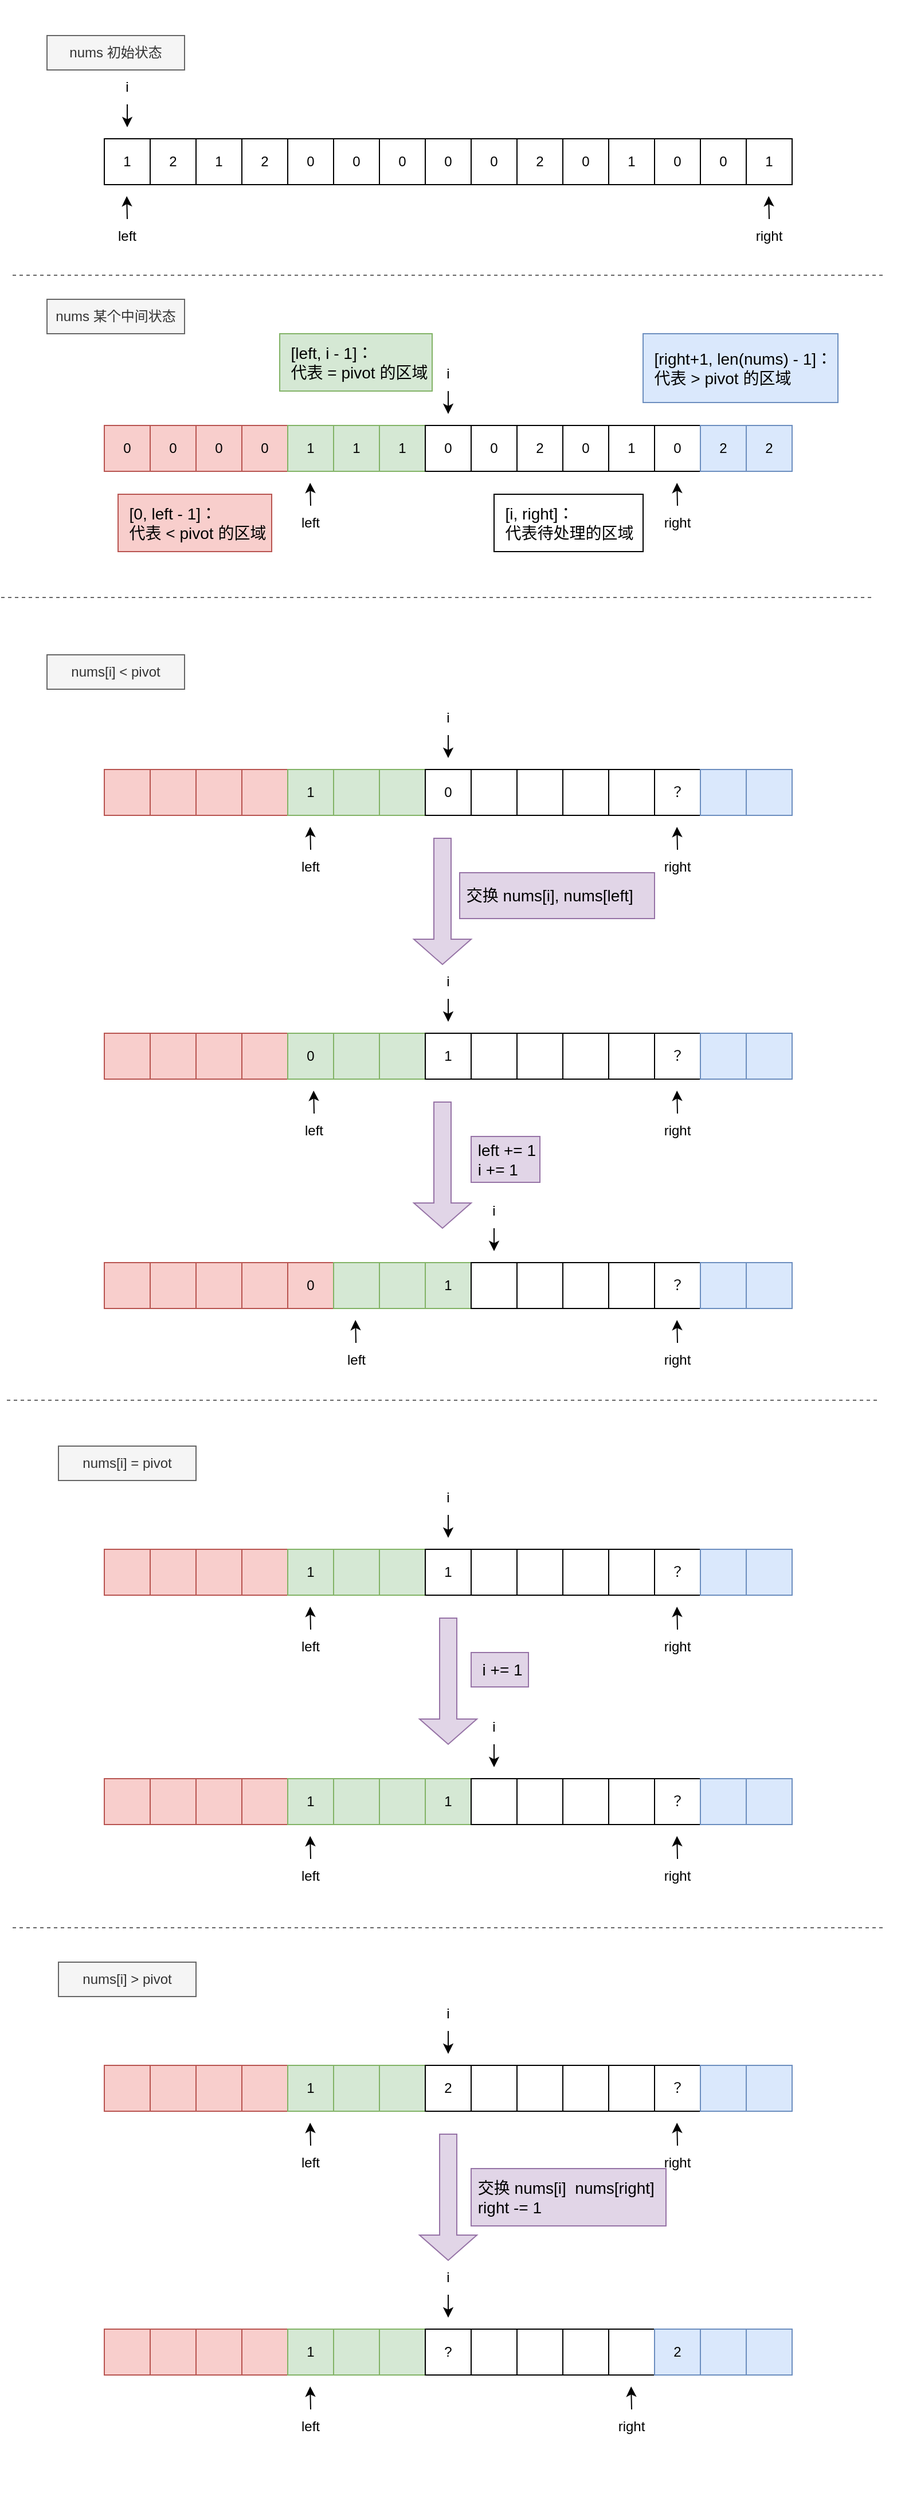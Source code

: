 <mxfile>
    <diagram name="Page-1" id="a2JitWmzYImza2I-EWLr">
        <mxGraphModel dx="598" dy="798" grid="0" gridSize="10" guides="1" tooltips="1" connect="1" arrows="1" fold="1" page="0" pageScale="1" pageWidth="850" pageHeight="1100" background="#ffffff" math="0" shadow="0">
            <root>
                <mxCell id="0"/>
                <mxCell id="1" parent="0"/>
                <mxCell id="CILOEshbaZjlzgpwzWyq-2" value="1" style="whiteSpace=wrap;html=1;aspect=fixed;" parent="1" vertex="1">
                    <mxGeometry x="120" y="120" width="40" height="40" as="geometry"/>
                </mxCell>
                <mxCell id="CILOEshbaZjlzgpwzWyq-3" value="2" style="whiteSpace=wrap;html=1;aspect=fixed;" parent="1" vertex="1">
                    <mxGeometry x="160" y="120" width="40" height="40" as="geometry"/>
                </mxCell>
                <mxCell id="CILOEshbaZjlzgpwzWyq-4" value="1" style="whiteSpace=wrap;html=1;aspect=fixed;" parent="1" vertex="1">
                    <mxGeometry x="200" y="120" width="40" height="40" as="geometry"/>
                </mxCell>
                <mxCell id="CILOEshbaZjlzgpwzWyq-5" value="2" style="whiteSpace=wrap;html=1;aspect=fixed;" parent="1" vertex="1">
                    <mxGeometry x="240" y="120" width="40" height="40" as="geometry"/>
                </mxCell>
                <mxCell id="CILOEshbaZjlzgpwzWyq-6" value="0" style="whiteSpace=wrap;html=1;aspect=fixed;" parent="1" vertex="1">
                    <mxGeometry x="280" y="120" width="40" height="40" as="geometry"/>
                </mxCell>
                <mxCell id="CILOEshbaZjlzgpwzWyq-7" value="0" style="whiteSpace=wrap;html=1;aspect=fixed;" parent="1" vertex="1">
                    <mxGeometry x="320" y="120" width="40" height="40" as="geometry"/>
                </mxCell>
                <mxCell id="CILOEshbaZjlzgpwzWyq-8" value="0" style="whiteSpace=wrap;html=1;aspect=fixed;" parent="1" vertex="1">
                    <mxGeometry x="360" y="120" width="40" height="40" as="geometry"/>
                </mxCell>
                <mxCell id="CILOEshbaZjlzgpwzWyq-9" value="0" style="whiteSpace=wrap;html=1;aspect=fixed;" parent="1" vertex="1">
                    <mxGeometry x="400" y="120" width="40" height="40" as="geometry"/>
                </mxCell>
                <mxCell id="CILOEshbaZjlzgpwzWyq-10" value="0" style="whiteSpace=wrap;html=1;aspect=fixed;" parent="1" vertex="1">
                    <mxGeometry x="440" y="120" width="40" height="40" as="geometry"/>
                </mxCell>
                <mxCell id="CILOEshbaZjlzgpwzWyq-11" value="2" style="whiteSpace=wrap;html=1;aspect=fixed;" parent="1" vertex="1">
                    <mxGeometry x="480" y="120" width="40" height="40" as="geometry"/>
                </mxCell>
                <mxCell id="CILOEshbaZjlzgpwzWyq-12" value="0" style="whiteSpace=wrap;html=1;aspect=fixed;" parent="1" vertex="1">
                    <mxGeometry x="520" y="120" width="40" height="40" as="geometry"/>
                </mxCell>
                <mxCell id="CILOEshbaZjlzgpwzWyq-13" value="1" style="whiteSpace=wrap;html=1;aspect=fixed;" parent="1" vertex="1">
                    <mxGeometry x="560" y="120" width="40" height="40" as="geometry"/>
                </mxCell>
                <mxCell id="CILOEshbaZjlzgpwzWyq-14" value="0" style="whiteSpace=wrap;html=1;aspect=fixed;" parent="1" vertex="1">
                    <mxGeometry x="600" y="120" width="40" height="40" as="geometry"/>
                </mxCell>
                <mxCell id="CILOEshbaZjlzgpwzWyq-15" value="0" style="whiteSpace=wrap;html=1;aspect=fixed;" parent="1" vertex="1">
                    <mxGeometry x="640" y="120" width="40" height="40" as="geometry"/>
                </mxCell>
                <mxCell id="CILOEshbaZjlzgpwzWyq-16" value="1" style="whiteSpace=wrap;html=1;aspect=fixed;" parent="1" vertex="1">
                    <mxGeometry x="680" y="120" width="40" height="40" as="geometry"/>
                </mxCell>
                <mxCell id="CILOEshbaZjlzgpwzWyq-18" value="nums 初始状态" style="text;html=1;align=center;verticalAlign=middle;whiteSpace=wrap;rounded=0;fillColor=#f5f5f5;fontColor=#333333;strokeColor=#666666;" parent="1" vertex="1">
                    <mxGeometry x="70" y="30" width="120" height="30" as="geometry"/>
                </mxCell>
                <mxCell id="CILOEshbaZjlzgpwzWyq-20" style="edgeStyle=orthogonalEdgeStyle;rounded=0;orthogonalLoop=1;jettySize=auto;html=1;exitX=0.5;exitY=1;exitDx=0;exitDy=0;entryX=0.5;entryY=0;entryDx=0;entryDy=0;" parent="1" source="CILOEshbaZjlzgpwzWyq-19" edge="1">
                    <mxGeometry relative="1" as="geometry">
                        <mxPoint x="140" y="110" as="targetPoint"/>
                    </mxGeometry>
                </mxCell>
                <mxCell id="CILOEshbaZjlzgpwzWyq-19" value="i" style="text;html=1;align=center;verticalAlign=middle;whiteSpace=wrap;rounded=0;" parent="1" vertex="1">
                    <mxGeometry x="110" y="60" width="60" height="30" as="geometry"/>
                </mxCell>
                <mxCell id="CILOEshbaZjlzgpwzWyq-22" style="edgeStyle=orthogonalEdgeStyle;rounded=0;orthogonalLoop=1;jettySize=auto;html=1;exitX=0.5;exitY=0;exitDx=0;exitDy=0;" parent="1" source="CILOEshbaZjlzgpwzWyq-21" edge="1">
                    <mxGeometry relative="1" as="geometry">
                        <mxPoint x="139.571" y="170" as="targetPoint"/>
                    </mxGeometry>
                </mxCell>
                <mxCell id="CILOEshbaZjlzgpwzWyq-21" value="left" style="text;html=1;align=center;verticalAlign=middle;whiteSpace=wrap;rounded=0;" parent="1" vertex="1">
                    <mxGeometry x="110" y="190" width="60" height="30" as="geometry"/>
                </mxCell>
                <mxCell id="CILOEshbaZjlzgpwzWyq-24" style="edgeStyle=orthogonalEdgeStyle;rounded=0;orthogonalLoop=1;jettySize=auto;html=1;exitX=0.5;exitY=0;exitDx=0;exitDy=0;" parent="1" source="CILOEshbaZjlzgpwzWyq-25" edge="1">
                    <mxGeometry relative="1" as="geometry">
                        <mxPoint x="699.571" y="170" as="targetPoint"/>
                    </mxGeometry>
                </mxCell>
                <mxCell id="CILOEshbaZjlzgpwzWyq-25" value="right" style="text;html=1;align=center;verticalAlign=middle;whiteSpace=wrap;rounded=0;" parent="1" vertex="1">
                    <mxGeometry x="670" y="190" width="60" height="30" as="geometry"/>
                </mxCell>
                <mxCell id="CILOEshbaZjlzgpwzWyq-26" value="nums 某个中间状态" style="text;html=1;align=center;verticalAlign=middle;whiteSpace=wrap;rounded=0;fillColor=#f5f5f5;fontColor=#333333;strokeColor=#666666;" parent="1" vertex="1">
                    <mxGeometry x="70" y="260" width="120" height="30" as="geometry"/>
                </mxCell>
                <mxCell id="CILOEshbaZjlzgpwzWyq-27" value="0" style="whiteSpace=wrap;html=1;aspect=fixed;fillColor=#f8cecc;strokeColor=#b85450;" parent="1" vertex="1">
                    <mxGeometry x="120" y="370" width="40" height="40" as="geometry"/>
                </mxCell>
                <mxCell id="CILOEshbaZjlzgpwzWyq-28" value="0" style="whiteSpace=wrap;html=1;aspect=fixed;fillColor=#f8cecc;strokeColor=#b85450;" parent="1" vertex="1">
                    <mxGeometry x="160" y="370" width="40" height="40" as="geometry"/>
                </mxCell>
                <mxCell id="CILOEshbaZjlzgpwzWyq-29" value="0" style="whiteSpace=wrap;html=1;aspect=fixed;fillColor=#f8cecc;strokeColor=#b85450;" parent="1" vertex="1">
                    <mxGeometry x="200" y="370" width="40" height="40" as="geometry"/>
                </mxCell>
                <mxCell id="CILOEshbaZjlzgpwzWyq-30" value="0" style="whiteSpace=wrap;html=1;aspect=fixed;fillColor=#f8cecc;strokeColor=#b85450;" parent="1" vertex="1">
                    <mxGeometry x="240" y="370" width="40" height="40" as="geometry"/>
                </mxCell>
                <mxCell id="CILOEshbaZjlzgpwzWyq-31" value="1" style="whiteSpace=wrap;html=1;aspect=fixed;fillColor=#d5e8d4;strokeColor=#82b366;" parent="1" vertex="1">
                    <mxGeometry x="280" y="370" width="40" height="40" as="geometry"/>
                </mxCell>
                <mxCell id="CILOEshbaZjlzgpwzWyq-32" value="1" style="whiteSpace=wrap;html=1;aspect=fixed;fillColor=#d5e8d4;strokeColor=#82b366;" parent="1" vertex="1">
                    <mxGeometry x="320" y="370" width="40" height="40" as="geometry"/>
                </mxCell>
                <mxCell id="CILOEshbaZjlzgpwzWyq-33" value="1" style="whiteSpace=wrap;html=1;aspect=fixed;fillColor=#d5e8d4;strokeColor=#82b366;" parent="1" vertex="1">
                    <mxGeometry x="360" y="370" width="40" height="40" as="geometry"/>
                </mxCell>
                <mxCell id="CILOEshbaZjlzgpwzWyq-34" value="0" style="whiteSpace=wrap;html=1;aspect=fixed;" parent="1" vertex="1">
                    <mxGeometry x="400" y="370" width="40" height="40" as="geometry"/>
                </mxCell>
                <mxCell id="CILOEshbaZjlzgpwzWyq-35" value="0" style="whiteSpace=wrap;html=1;aspect=fixed;" parent="1" vertex="1">
                    <mxGeometry x="440" y="370" width="40" height="40" as="geometry"/>
                </mxCell>
                <mxCell id="CILOEshbaZjlzgpwzWyq-36" value="2" style="whiteSpace=wrap;html=1;aspect=fixed;" parent="1" vertex="1">
                    <mxGeometry x="480" y="370" width="40" height="40" as="geometry"/>
                </mxCell>
                <mxCell id="CILOEshbaZjlzgpwzWyq-37" value="0" style="whiteSpace=wrap;html=1;aspect=fixed;" parent="1" vertex="1">
                    <mxGeometry x="520" y="370" width="40" height="40" as="geometry"/>
                </mxCell>
                <mxCell id="CILOEshbaZjlzgpwzWyq-38" value="1" style="whiteSpace=wrap;html=1;aspect=fixed;" parent="1" vertex="1">
                    <mxGeometry x="560" y="370" width="40" height="40" as="geometry"/>
                </mxCell>
                <mxCell id="CILOEshbaZjlzgpwzWyq-39" value="0" style="whiteSpace=wrap;html=1;aspect=fixed;" parent="1" vertex="1">
                    <mxGeometry x="600" y="370" width="40" height="40" as="geometry"/>
                </mxCell>
                <mxCell id="CILOEshbaZjlzgpwzWyq-40" value="2" style="whiteSpace=wrap;html=1;aspect=fixed;fillColor=#dae8fc;strokeColor=#6c8ebf;" parent="1" vertex="1">
                    <mxGeometry x="640" y="370" width="40" height="40" as="geometry"/>
                </mxCell>
                <mxCell id="CILOEshbaZjlzgpwzWyq-41" value="2" style="whiteSpace=wrap;html=1;aspect=fixed;fillColor=#dae8fc;strokeColor=#6c8ebf;" parent="1" vertex="1">
                    <mxGeometry x="680" y="370" width="40" height="40" as="geometry"/>
                </mxCell>
                <mxCell id="CILOEshbaZjlzgpwzWyq-48" style="edgeStyle=orthogonalEdgeStyle;rounded=0;orthogonalLoop=1;jettySize=auto;html=1;exitX=0.5;exitY=1;exitDx=0;exitDy=0;entryX=0.5;entryY=0;entryDx=0;entryDy=0;" parent="1" source="CILOEshbaZjlzgpwzWyq-49" edge="1">
                    <mxGeometry relative="1" as="geometry">
                        <mxPoint x="420" y="360" as="targetPoint"/>
                    </mxGeometry>
                </mxCell>
                <mxCell id="CILOEshbaZjlzgpwzWyq-49" value="i" style="text;html=1;align=center;verticalAlign=middle;whiteSpace=wrap;rounded=0;" parent="1" vertex="1">
                    <mxGeometry x="390" y="310" width="60" height="30" as="geometry"/>
                </mxCell>
                <mxCell id="CILOEshbaZjlzgpwzWyq-50" style="edgeStyle=orthogonalEdgeStyle;rounded=0;orthogonalLoop=1;jettySize=auto;html=1;exitX=0.5;exitY=0;exitDx=0;exitDy=0;" parent="1" source="CILOEshbaZjlzgpwzWyq-51" edge="1">
                    <mxGeometry relative="1" as="geometry">
                        <mxPoint x="299.571" y="420" as="targetPoint"/>
                    </mxGeometry>
                </mxCell>
                <mxCell id="CILOEshbaZjlzgpwzWyq-51" value="left" style="text;html=1;align=center;verticalAlign=middle;whiteSpace=wrap;rounded=0;" parent="1" vertex="1">
                    <mxGeometry x="270" y="440" width="60" height="30" as="geometry"/>
                </mxCell>
                <mxCell id="CILOEshbaZjlzgpwzWyq-52" style="edgeStyle=orthogonalEdgeStyle;rounded=0;orthogonalLoop=1;jettySize=auto;html=1;exitX=0.5;exitY=0;exitDx=0;exitDy=0;" parent="1" source="CILOEshbaZjlzgpwzWyq-53" edge="1">
                    <mxGeometry relative="1" as="geometry">
                        <mxPoint x="619.571" y="420" as="targetPoint"/>
                    </mxGeometry>
                </mxCell>
                <mxCell id="CILOEshbaZjlzgpwzWyq-53" value="right" style="text;html=1;align=center;verticalAlign=middle;whiteSpace=wrap;rounded=0;" parent="1" vertex="1">
                    <mxGeometry x="590" y="440" width="60" height="30" as="geometry"/>
                </mxCell>
                <mxCell id="5" value="&amp;nbsp; [0, left - 1]：&lt;br&gt;&amp;nbsp; 代表 &amp;lt; pivot 的区域" style="rounded=0;whiteSpace=wrap;html=1;fillColor=#f8cecc;strokeColor=#b85450;fontSize=14;align=left;" parent="1" vertex="1">
                    <mxGeometry x="132" y="430" width="134" height="50" as="geometry"/>
                </mxCell>
                <mxCell id="6" value="&amp;nbsp; [right+1, len(nums) - 1]：&lt;br style=&quot;font-size: 14px;&quot;&gt;&amp;nbsp; 代表 &amp;gt; pivot 的区域" style="rounded=0;whiteSpace=wrap;html=1;fillColor=#dae8fc;strokeColor=#6c8ebf;align=left;fontSize=14;verticalAlign=middle;spacing=2;spacingBottom=0;spacingTop=0;" parent="1" vertex="1">
                    <mxGeometry x="590" y="290" width="170" height="60" as="geometry"/>
                </mxCell>
                <mxCell id="10" value="&amp;nbsp; [left, i - 1]：&lt;br&gt;&amp;nbsp; 代表 = pivot 的区域" style="rounded=0;whiteSpace=wrap;html=1;fillColor=#d5e8d4;strokeColor=#82b366;fontSize=14;align=left;" parent="1" vertex="1">
                    <mxGeometry x="273" y="290" width="133" height="50" as="geometry"/>
                </mxCell>
                <mxCell id="11" value="&amp;nbsp; [i, right]：&lt;br&gt;&amp;nbsp; 代表待处理的区域" style="rounded=0;whiteSpace=wrap;html=1;fontSize=14;align=left;" parent="1" vertex="1">
                    <mxGeometry x="460" y="430" width="130" height="50" as="geometry"/>
                </mxCell>
                <mxCell id="12" value="" style="endArrow=none;dashed=1;html=1;fontSize=14;fillColor=#f5f5f5;strokeColor=#666666;" parent="1" edge="1">
                    <mxGeometry width="50" height="50" relative="1" as="geometry">
                        <mxPoint x="40" y="239" as="sourcePoint"/>
                        <mxPoint x="800" y="239" as="targetPoint"/>
                    </mxGeometry>
                </mxCell>
                <mxCell id="32" value="" style="endArrow=none;dashed=1;html=1;fontSize=14;fillColor=#f5f5f5;strokeColor=#666666;" parent="1" edge="1">
                    <mxGeometry width="50" height="50" relative="1" as="geometry">
                        <mxPoint x="30" y="520" as="sourcePoint"/>
                        <mxPoint x="790" y="520" as="targetPoint"/>
                    </mxGeometry>
                </mxCell>
                <mxCell id="33" value="nums[i] &amp;lt; pivot" style="text;html=1;align=center;verticalAlign=middle;whiteSpace=wrap;rounded=0;fillColor=#f5f5f5;fontColor=#333333;strokeColor=#666666;" parent="1" vertex="1">
                    <mxGeometry x="70" y="570" width="120" height="30" as="geometry"/>
                </mxCell>
                <mxCell id="35" value="" style="whiteSpace=wrap;html=1;aspect=fixed;fillColor=#f8cecc;strokeColor=#b85450;" parent="1" vertex="1">
                    <mxGeometry x="120" y="670" width="40" height="40" as="geometry"/>
                </mxCell>
                <mxCell id="36" value="" style="whiteSpace=wrap;html=1;aspect=fixed;fillColor=#f8cecc;strokeColor=#b85450;" parent="1" vertex="1">
                    <mxGeometry x="160" y="670" width="40" height="40" as="geometry"/>
                </mxCell>
                <mxCell id="37" value="" style="whiteSpace=wrap;html=1;aspect=fixed;fillColor=#f8cecc;strokeColor=#b85450;" parent="1" vertex="1">
                    <mxGeometry x="200" y="670" width="40" height="40" as="geometry"/>
                </mxCell>
                <mxCell id="38" value="" style="whiteSpace=wrap;html=1;aspect=fixed;fillColor=#f8cecc;strokeColor=#b85450;" parent="1" vertex="1">
                    <mxGeometry x="240" y="670" width="40" height="40" as="geometry"/>
                </mxCell>
                <mxCell id="39" value="1" style="whiteSpace=wrap;html=1;aspect=fixed;fillColor=#d5e8d4;strokeColor=#82b366;" parent="1" vertex="1">
                    <mxGeometry x="280" y="670" width="40" height="40" as="geometry"/>
                </mxCell>
                <mxCell id="40" value="" style="whiteSpace=wrap;html=1;aspect=fixed;fillColor=#d5e8d4;strokeColor=#82b366;" parent="1" vertex="1">
                    <mxGeometry x="320" y="670" width="40" height="40" as="geometry"/>
                </mxCell>
                <mxCell id="41" value="" style="whiteSpace=wrap;html=1;aspect=fixed;fillColor=#d5e8d4;strokeColor=#82b366;" parent="1" vertex="1">
                    <mxGeometry x="360" y="670" width="40" height="40" as="geometry"/>
                </mxCell>
                <mxCell id="42" value="0" style="whiteSpace=wrap;html=1;aspect=fixed;" parent="1" vertex="1">
                    <mxGeometry x="400" y="670" width="40" height="40" as="geometry"/>
                </mxCell>
                <mxCell id="43" value="" style="whiteSpace=wrap;html=1;aspect=fixed;" parent="1" vertex="1">
                    <mxGeometry x="440" y="670" width="40" height="40" as="geometry"/>
                </mxCell>
                <mxCell id="44" value="" style="whiteSpace=wrap;html=1;aspect=fixed;" parent="1" vertex="1">
                    <mxGeometry x="480" y="670" width="40" height="40" as="geometry"/>
                </mxCell>
                <mxCell id="45" value="" style="whiteSpace=wrap;html=1;aspect=fixed;" parent="1" vertex="1">
                    <mxGeometry x="520" y="670" width="40" height="40" as="geometry"/>
                </mxCell>
                <mxCell id="46" value="" style="whiteSpace=wrap;html=1;aspect=fixed;" parent="1" vertex="1">
                    <mxGeometry x="560" y="670" width="40" height="40" as="geometry"/>
                </mxCell>
                <mxCell id="47" value="？" style="whiteSpace=wrap;html=1;aspect=fixed;" parent="1" vertex="1">
                    <mxGeometry x="600" y="670" width="40" height="40" as="geometry"/>
                </mxCell>
                <mxCell id="48" value="" style="whiteSpace=wrap;html=1;aspect=fixed;fillColor=#dae8fc;strokeColor=#6c8ebf;" parent="1" vertex="1">
                    <mxGeometry x="640" y="670" width="40" height="40" as="geometry"/>
                </mxCell>
                <mxCell id="49" value="" style="whiteSpace=wrap;html=1;aspect=fixed;fillColor=#dae8fc;strokeColor=#6c8ebf;" parent="1" vertex="1">
                    <mxGeometry x="680" y="670" width="40" height="40" as="geometry"/>
                </mxCell>
                <mxCell id="50" style="edgeStyle=orthogonalEdgeStyle;rounded=0;orthogonalLoop=1;jettySize=auto;html=1;exitX=0.5;exitY=1;exitDx=0;exitDy=0;entryX=0.5;entryY=0;entryDx=0;entryDy=0;" parent="1" source="51" edge="1">
                    <mxGeometry relative="1" as="geometry">
                        <mxPoint x="420" y="660" as="targetPoint"/>
                    </mxGeometry>
                </mxCell>
                <mxCell id="51" value="i" style="text;html=1;align=center;verticalAlign=middle;whiteSpace=wrap;rounded=0;" parent="1" vertex="1">
                    <mxGeometry x="390" y="610" width="60" height="30" as="geometry"/>
                </mxCell>
                <mxCell id="52" style="edgeStyle=orthogonalEdgeStyle;rounded=0;orthogonalLoop=1;jettySize=auto;html=1;exitX=0.5;exitY=0;exitDx=0;exitDy=0;" parent="1" source="53" edge="1">
                    <mxGeometry relative="1" as="geometry">
                        <mxPoint x="299.571" y="720" as="targetPoint"/>
                    </mxGeometry>
                </mxCell>
                <mxCell id="53" value="left" style="text;html=1;align=center;verticalAlign=middle;whiteSpace=wrap;rounded=0;" parent="1" vertex="1">
                    <mxGeometry x="270" y="740" width="60" height="30" as="geometry"/>
                </mxCell>
                <mxCell id="54" style="edgeStyle=orthogonalEdgeStyle;rounded=0;orthogonalLoop=1;jettySize=auto;html=1;exitX=0.5;exitY=0;exitDx=0;exitDy=0;" parent="1" source="55" edge="1">
                    <mxGeometry relative="1" as="geometry">
                        <mxPoint x="619.571" y="720" as="targetPoint"/>
                    </mxGeometry>
                </mxCell>
                <mxCell id="55" value="right" style="text;html=1;align=center;verticalAlign=middle;whiteSpace=wrap;rounded=0;" parent="1" vertex="1">
                    <mxGeometry x="590" y="740" width="60" height="30" as="geometry"/>
                </mxCell>
                <mxCell id="76" value="" style="whiteSpace=wrap;html=1;aspect=fixed;fillColor=#f8cecc;strokeColor=#b85450;" parent="1" vertex="1">
                    <mxGeometry x="120" y="900" width="40" height="40" as="geometry"/>
                </mxCell>
                <mxCell id="77" value="" style="whiteSpace=wrap;html=1;aspect=fixed;fillColor=#f8cecc;strokeColor=#b85450;" parent="1" vertex="1">
                    <mxGeometry x="160" y="900" width="40" height="40" as="geometry"/>
                </mxCell>
                <mxCell id="78" value="" style="whiteSpace=wrap;html=1;aspect=fixed;fillColor=#f8cecc;strokeColor=#b85450;" parent="1" vertex="1">
                    <mxGeometry x="200" y="900" width="40" height="40" as="geometry"/>
                </mxCell>
                <mxCell id="79" value="" style="whiteSpace=wrap;html=1;aspect=fixed;fillColor=#f8cecc;strokeColor=#b85450;" parent="1" vertex="1">
                    <mxGeometry x="240" y="900" width="40" height="40" as="geometry"/>
                </mxCell>
                <mxCell id="80" value="0" style="whiteSpace=wrap;html=1;aspect=fixed;fillColor=#d5e8d4;strokeColor=#82b366;" parent="1" vertex="1">
                    <mxGeometry x="280" y="900" width="40" height="40" as="geometry"/>
                </mxCell>
                <mxCell id="81" value="" style="whiteSpace=wrap;html=1;aspect=fixed;fillColor=#d5e8d4;strokeColor=#82b366;" parent="1" vertex="1">
                    <mxGeometry x="320" y="900" width="40" height="40" as="geometry"/>
                </mxCell>
                <mxCell id="82" value="" style="whiteSpace=wrap;html=1;aspect=fixed;fillColor=#d5e8d4;strokeColor=#82b366;" parent="1" vertex="1">
                    <mxGeometry x="360" y="900" width="40" height="40" as="geometry"/>
                </mxCell>
                <mxCell id="83" value="1" style="whiteSpace=wrap;html=1;aspect=fixed;" parent="1" vertex="1">
                    <mxGeometry x="400" y="900" width="40" height="40" as="geometry"/>
                </mxCell>
                <mxCell id="84" value="" style="whiteSpace=wrap;html=1;aspect=fixed;" parent="1" vertex="1">
                    <mxGeometry x="440" y="900" width="40" height="40" as="geometry"/>
                </mxCell>
                <mxCell id="85" value="" style="whiteSpace=wrap;html=1;aspect=fixed;" parent="1" vertex="1">
                    <mxGeometry x="480" y="900" width="40" height="40" as="geometry"/>
                </mxCell>
                <mxCell id="86" value="" style="whiteSpace=wrap;html=1;aspect=fixed;" parent="1" vertex="1">
                    <mxGeometry x="520" y="900" width="40" height="40" as="geometry"/>
                </mxCell>
                <mxCell id="87" value="" style="whiteSpace=wrap;html=1;aspect=fixed;" parent="1" vertex="1">
                    <mxGeometry x="560" y="900" width="40" height="40" as="geometry"/>
                </mxCell>
                <mxCell id="88" value="？" style="whiteSpace=wrap;html=1;aspect=fixed;" parent="1" vertex="1">
                    <mxGeometry x="600" y="900" width="40" height="40" as="geometry"/>
                </mxCell>
                <mxCell id="89" value="" style="whiteSpace=wrap;html=1;aspect=fixed;fillColor=#dae8fc;strokeColor=#6c8ebf;" parent="1" vertex="1">
                    <mxGeometry x="640" y="900" width="40" height="40" as="geometry"/>
                </mxCell>
                <mxCell id="90" value="" style="whiteSpace=wrap;html=1;aspect=fixed;fillColor=#dae8fc;strokeColor=#6c8ebf;" parent="1" vertex="1">
                    <mxGeometry x="680" y="900" width="40" height="40" as="geometry"/>
                </mxCell>
                <mxCell id="91" style="edgeStyle=orthogonalEdgeStyle;rounded=0;orthogonalLoop=1;jettySize=auto;html=1;exitX=0.5;exitY=1;exitDx=0;exitDy=0;entryX=0.5;entryY=0;entryDx=0;entryDy=0;" parent="1" source="92" edge="1">
                    <mxGeometry relative="1" as="geometry">
                        <mxPoint x="420" y="890" as="targetPoint"/>
                    </mxGeometry>
                </mxCell>
                <mxCell id="92" value="i" style="text;html=1;align=center;verticalAlign=middle;whiteSpace=wrap;rounded=0;" parent="1" vertex="1">
                    <mxGeometry x="390" y="840" width="60" height="30" as="geometry"/>
                </mxCell>
                <mxCell id="94" style="edgeStyle=orthogonalEdgeStyle;rounded=0;orthogonalLoop=1;jettySize=auto;html=1;exitX=0.5;exitY=0;exitDx=0;exitDy=0;" parent="1" edge="1">
                    <mxGeometry relative="1" as="geometry">
                        <mxPoint x="619.571" y="950" as="targetPoint"/>
                        <mxPoint x="620" y="970" as="sourcePoint"/>
                    </mxGeometry>
                </mxCell>
                <mxCell id="96" value="right" style="text;html=1;align=center;verticalAlign=middle;whiteSpace=wrap;rounded=0;" parent="1" vertex="1">
                    <mxGeometry x="590" y="970" width="60" height="30" as="geometry"/>
                </mxCell>
                <mxCell id="97" style="edgeStyle=orthogonalEdgeStyle;rounded=0;orthogonalLoop=1;jettySize=auto;html=1;exitX=0.5;exitY=0;exitDx=0;exitDy=0;" parent="1" source="98" edge="1">
                    <mxGeometry relative="1" as="geometry">
                        <mxPoint x="302.571" y="950" as="targetPoint"/>
                    </mxGeometry>
                </mxCell>
                <mxCell id="98" value="left" style="text;html=1;align=center;verticalAlign=middle;whiteSpace=wrap;rounded=0;" parent="1" vertex="1">
                    <mxGeometry x="273" y="970" width="60" height="30" as="geometry"/>
                </mxCell>
                <mxCell id="99" value="" style="shape=singleArrow;direction=south;whiteSpace=wrap;html=1;fillColor=#e1d5e7;strokeColor=#9673a6;" parent="1" vertex="1">
                    <mxGeometry x="390" y="730" width="50" height="110" as="geometry"/>
                </mxCell>
                <mxCell id="100" value="&amp;nbsp;交换 nums[i], nums[left]" style="rounded=0;whiteSpace=wrap;html=1;fillColor=#e1d5e7;strokeColor=#9673a6;align=left;fontSize=14;verticalAlign=middle;spacing=2;spacingBottom=0;spacingTop=0;" parent="1" vertex="1">
                    <mxGeometry x="430" y="760" width="170" height="40" as="geometry"/>
                </mxCell>
                <mxCell id="101" value="" style="shape=singleArrow;direction=south;whiteSpace=wrap;html=1;fillColor=#e1d5e7;strokeColor=#9673a6;" parent="1" vertex="1">
                    <mxGeometry x="390" y="960" width="50" height="110" as="geometry"/>
                </mxCell>
                <mxCell id="102" value="&amp;nbsp;left += 1&lt;br&gt;&amp;nbsp;i += 1" style="rounded=0;whiteSpace=wrap;html=1;fillColor=#e1d5e7;strokeColor=#9673a6;align=left;fontSize=14;verticalAlign=middle;spacing=2;spacingBottom=0;spacingTop=0;" parent="1" vertex="1">
                    <mxGeometry x="440" y="990" width="60" height="40" as="geometry"/>
                </mxCell>
                <mxCell id="103" value="" style="whiteSpace=wrap;html=1;aspect=fixed;fillColor=#f8cecc;strokeColor=#b85450;" parent="1" vertex="1">
                    <mxGeometry x="120" y="1100" width="40" height="40" as="geometry"/>
                </mxCell>
                <mxCell id="104" value="" style="whiteSpace=wrap;html=1;aspect=fixed;fillColor=#f8cecc;strokeColor=#b85450;" parent="1" vertex="1">
                    <mxGeometry x="160" y="1100" width="40" height="40" as="geometry"/>
                </mxCell>
                <mxCell id="105" value="" style="whiteSpace=wrap;html=1;aspect=fixed;fillColor=#f8cecc;strokeColor=#b85450;" parent="1" vertex="1">
                    <mxGeometry x="200" y="1100" width="40" height="40" as="geometry"/>
                </mxCell>
                <mxCell id="106" value="" style="whiteSpace=wrap;html=1;aspect=fixed;fillColor=#f8cecc;strokeColor=#b85450;" parent="1" vertex="1">
                    <mxGeometry x="240" y="1100" width="40" height="40" as="geometry"/>
                </mxCell>
                <mxCell id="107" value="0" style="whiteSpace=wrap;html=1;aspect=fixed;fillColor=#f8cecc;strokeColor=#b85450;" parent="1" vertex="1">
                    <mxGeometry x="280" y="1100" width="40" height="40" as="geometry"/>
                </mxCell>
                <mxCell id="108" value="" style="whiteSpace=wrap;html=1;aspect=fixed;fillColor=#d5e8d4;strokeColor=#82b366;" parent="1" vertex="1">
                    <mxGeometry x="320" y="1100" width="40" height="40" as="geometry"/>
                </mxCell>
                <mxCell id="109" value="" style="whiteSpace=wrap;html=1;aspect=fixed;fillColor=#d5e8d4;strokeColor=#82b366;" parent="1" vertex="1">
                    <mxGeometry x="360" y="1100" width="40" height="40" as="geometry"/>
                </mxCell>
                <mxCell id="110" value="1" style="whiteSpace=wrap;html=1;aspect=fixed;fillColor=#d5e8d4;strokeColor=#82b366;" parent="1" vertex="1">
                    <mxGeometry x="400" y="1100" width="40" height="40" as="geometry"/>
                </mxCell>
                <mxCell id="111" value="" style="whiteSpace=wrap;html=1;aspect=fixed;" parent="1" vertex="1">
                    <mxGeometry x="440" y="1100" width="40" height="40" as="geometry"/>
                </mxCell>
                <mxCell id="112" value="" style="whiteSpace=wrap;html=1;aspect=fixed;" parent="1" vertex="1">
                    <mxGeometry x="480" y="1100" width="40" height="40" as="geometry"/>
                </mxCell>
                <mxCell id="113" value="" style="whiteSpace=wrap;html=1;aspect=fixed;" parent="1" vertex="1">
                    <mxGeometry x="520" y="1100" width="40" height="40" as="geometry"/>
                </mxCell>
                <mxCell id="114" value="" style="whiteSpace=wrap;html=1;aspect=fixed;" parent="1" vertex="1">
                    <mxGeometry x="560" y="1100" width="40" height="40" as="geometry"/>
                </mxCell>
                <mxCell id="115" value="？" style="whiteSpace=wrap;html=1;aspect=fixed;" parent="1" vertex="1">
                    <mxGeometry x="600" y="1100" width="40" height="40" as="geometry"/>
                </mxCell>
                <mxCell id="116" value="" style="whiteSpace=wrap;html=1;aspect=fixed;fillColor=#dae8fc;strokeColor=#6c8ebf;" parent="1" vertex="1">
                    <mxGeometry x="640" y="1100" width="40" height="40" as="geometry"/>
                </mxCell>
                <mxCell id="117" value="" style="whiteSpace=wrap;html=1;aspect=fixed;fillColor=#dae8fc;strokeColor=#6c8ebf;" parent="1" vertex="1">
                    <mxGeometry x="680" y="1100" width="40" height="40" as="geometry"/>
                </mxCell>
                <mxCell id="118" style="edgeStyle=orthogonalEdgeStyle;rounded=0;orthogonalLoop=1;jettySize=auto;html=1;exitX=0.5;exitY=1;exitDx=0;exitDy=0;entryX=0.5;entryY=0;entryDx=0;entryDy=0;" parent="1" source="119" edge="1">
                    <mxGeometry relative="1" as="geometry">
                        <mxPoint x="460.0" y="1090" as="targetPoint"/>
                    </mxGeometry>
                </mxCell>
                <mxCell id="119" value="i" style="text;html=1;align=center;verticalAlign=middle;whiteSpace=wrap;rounded=0;" parent="1" vertex="1">
                    <mxGeometry x="430" y="1040" width="60" height="30" as="geometry"/>
                </mxCell>
                <mxCell id="120" style="edgeStyle=orthogonalEdgeStyle;rounded=0;orthogonalLoop=1;jettySize=auto;html=1;exitX=0.5;exitY=0;exitDx=0;exitDy=0;" parent="1" edge="1">
                    <mxGeometry relative="1" as="geometry">
                        <mxPoint x="619.571" y="1150" as="targetPoint"/>
                        <mxPoint x="620.0" y="1170" as="sourcePoint"/>
                    </mxGeometry>
                </mxCell>
                <mxCell id="121" value="right" style="text;html=1;align=center;verticalAlign=middle;whiteSpace=wrap;rounded=0;" parent="1" vertex="1">
                    <mxGeometry x="590" y="1170" width="60" height="30" as="geometry"/>
                </mxCell>
                <mxCell id="122" style="edgeStyle=orthogonalEdgeStyle;rounded=0;orthogonalLoop=1;jettySize=auto;html=1;exitX=0.5;exitY=0;exitDx=0;exitDy=0;" parent="1" source="123" edge="1">
                    <mxGeometry relative="1" as="geometry">
                        <mxPoint x="339.071" y="1150" as="targetPoint"/>
                    </mxGeometry>
                </mxCell>
                <mxCell id="123" value="left" style="text;html=1;align=center;verticalAlign=middle;whiteSpace=wrap;rounded=0;" parent="1" vertex="1">
                    <mxGeometry x="309.5" y="1170" width="60" height="30" as="geometry"/>
                </mxCell>
                <mxCell id="124" value="" style="endArrow=none;dashed=1;html=1;fontSize=14;fillColor=#f5f5f5;strokeColor=#666666;" parent="1" edge="1">
                    <mxGeometry width="50" height="50" relative="1" as="geometry">
                        <mxPoint x="35" y="1220" as="sourcePoint"/>
                        <mxPoint x="795" y="1220" as="targetPoint"/>
                    </mxGeometry>
                </mxCell>
                <mxCell id="125" value="nums[i] = pivot" style="text;html=1;align=center;verticalAlign=middle;whiteSpace=wrap;rounded=0;fillColor=#f5f5f5;fontColor=#333333;strokeColor=#666666;" parent="1" vertex="1">
                    <mxGeometry x="80" y="1260" width="120" height="30" as="geometry"/>
                </mxCell>
                <mxCell id="126" value="" style="whiteSpace=wrap;html=1;aspect=fixed;fillColor=#f8cecc;strokeColor=#b85450;" parent="1" vertex="1">
                    <mxGeometry x="120" y="1350" width="40" height="40" as="geometry"/>
                </mxCell>
                <mxCell id="127" value="" style="whiteSpace=wrap;html=1;aspect=fixed;fillColor=#f8cecc;strokeColor=#b85450;" parent="1" vertex="1">
                    <mxGeometry x="160" y="1350" width="40" height="40" as="geometry"/>
                </mxCell>
                <mxCell id="128" value="" style="whiteSpace=wrap;html=1;aspect=fixed;fillColor=#f8cecc;strokeColor=#b85450;" parent="1" vertex="1">
                    <mxGeometry x="200" y="1350" width="40" height="40" as="geometry"/>
                </mxCell>
                <mxCell id="129" value="" style="whiteSpace=wrap;html=1;aspect=fixed;fillColor=#f8cecc;strokeColor=#b85450;" parent="1" vertex="1">
                    <mxGeometry x="240" y="1350" width="40" height="40" as="geometry"/>
                </mxCell>
                <mxCell id="130" value="1" style="whiteSpace=wrap;html=1;aspect=fixed;fillColor=#d5e8d4;strokeColor=#82b366;" parent="1" vertex="1">
                    <mxGeometry x="280" y="1350" width="40" height="40" as="geometry"/>
                </mxCell>
                <mxCell id="131" value="" style="whiteSpace=wrap;html=1;aspect=fixed;fillColor=#d5e8d4;strokeColor=#82b366;" parent="1" vertex="1">
                    <mxGeometry x="320" y="1350" width="40" height="40" as="geometry"/>
                </mxCell>
                <mxCell id="132" value="" style="whiteSpace=wrap;html=1;aspect=fixed;fillColor=#d5e8d4;strokeColor=#82b366;" parent="1" vertex="1">
                    <mxGeometry x="360" y="1350" width="40" height="40" as="geometry"/>
                </mxCell>
                <mxCell id="133" value="1" style="whiteSpace=wrap;html=1;aspect=fixed;" parent="1" vertex="1">
                    <mxGeometry x="400" y="1350" width="40" height="40" as="geometry"/>
                </mxCell>
                <mxCell id="134" value="" style="whiteSpace=wrap;html=1;aspect=fixed;" parent="1" vertex="1">
                    <mxGeometry x="440" y="1350" width="40" height="40" as="geometry"/>
                </mxCell>
                <mxCell id="135" value="" style="whiteSpace=wrap;html=1;aspect=fixed;" parent="1" vertex="1">
                    <mxGeometry x="480" y="1350" width="40" height="40" as="geometry"/>
                </mxCell>
                <mxCell id="136" value="" style="whiteSpace=wrap;html=1;aspect=fixed;" parent="1" vertex="1">
                    <mxGeometry x="520" y="1350" width="40" height="40" as="geometry"/>
                </mxCell>
                <mxCell id="137" value="" style="whiteSpace=wrap;html=1;aspect=fixed;" parent="1" vertex="1">
                    <mxGeometry x="560" y="1350" width="40" height="40" as="geometry"/>
                </mxCell>
                <mxCell id="138" value="？" style="whiteSpace=wrap;html=1;aspect=fixed;" parent="1" vertex="1">
                    <mxGeometry x="600" y="1350" width="40" height="40" as="geometry"/>
                </mxCell>
                <mxCell id="139" value="" style="whiteSpace=wrap;html=1;aspect=fixed;fillColor=#dae8fc;strokeColor=#6c8ebf;" parent="1" vertex="1">
                    <mxGeometry x="640" y="1350" width="40" height="40" as="geometry"/>
                </mxCell>
                <mxCell id="140" value="" style="whiteSpace=wrap;html=1;aspect=fixed;fillColor=#dae8fc;strokeColor=#6c8ebf;" parent="1" vertex="1">
                    <mxGeometry x="680" y="1350" width="40" height="40" as="geometry"/>
                </mxCell>
                <mxCell id="141" style="edgeStyle=orthogonalEdgeStyle;rounded=0;orthogonalLoop=1;jettySize=auto;html=1;exitX=0.5;exitY=1;exitDx=0;exitDy=0;entryX=0.5;entryY=0;entryDx=0;entryDy=0;" parent="1" source="142" edge="1">
                    <mxGeometry relative="1" as="geometry">
                        <mxPoint x="420" y="1340.0" as="targetPoint"/>
                    </mxGeometry>
                </mxCell>
                <mxCell id="142" value="i" style="text;html=1;align=center;verticalAlign=middle;whiteSpace=wrap;rounded=0;" parent="1" vertex="1">
                    <mxGeometry x="390" y="1290" width="60" height="30" as="geometry"/>
                </mxCell>
                <mxCell id="143" style="edgeStyle=orthogonalEdgeStyle;rounded=0;orthogonalLoop=1;jettySize=auto;html=1;exitX=0.5;exitY=0;exitDx=0;exitDy=0;" parent="1" source="144" edge="1">
                    <mxGeometry relative="1" as="geometry">
                        <mxPoint x="299.571" y="1400.0" as="targetPoint"/>
                    </mxGeometry>
                </mxCell>
                <mxCell id="144" value="left" style="text;html=1;align=center;verticalAlign=middle;whiteSpace=wrap;rounded=0;" parent="1" vertex="1">
                    <mxGeometry x="270" y="1420" width="60" height="30" as="geometry"/>
                </mxCell>
                <mxCell id="145" style="edgeStyle=orthogonalEdgeStyle;rounded=0;orthogonalLoop=1;jettySize=auto;html=1;exitX=0.5;exitY=0;exitDx=0;exitDy=0;" parent="1" source="146" edge="1">
                    <mxGeometry relative="1" as="geometry">
                        <mxPoint x="619.571" y="1400.0" as="targetPoint"/>
                    </mxGeometry>
                </mxCell>
                <mxCell id="146" value="right" style="text;html=1;align=center;verticalAlign=middle;whiteSpace=wrap;rounded=0;" parent="1" vertex="1">
                    <mxGeometry x="590" y="1420" width="60" height="30" as="geometry"/>
                </mxCell>
                <mxCell id="147" value="" style="shape=singleArrow;direction=south;whiteSpace=wrap;html=1;fillColor=#e1d5e7;strokeColor=#9673a6;" parent="1" vertex="1">
                    <mxGeometry x="395" y="1410" width="50" height="110" as="geometry"/>
                </mxCell>
                <mxCell id="148" value="&amp;nbsp; i += 1" style="rounded=0;whiteSpace=wrap;html=1;fillColor=#e1d5e7;strokeColor=#9673a6;align=left;fontSize=14;verticalAlign=middle;spacing=2;spacingBottom=0;spacingTop=0;" parent="1" vertex="1">
                    <mxGeometry x="440" y="1440" width="50" height="30" as="geometry"/>
                </mxCell>
                <mxCell id="149" value="" style="whiteSpace=wrap;html=1;aspect=fixed;fillColor=#f8cecc;strokeColor=#b85450;" parent="1" vertex="1">
                    <mxGeometry x="120" y="1550" width="40" height="40" as="geometry"/>
                </mxCell>
                <mxCell id="150" value="" style="whiteSpace=wrap;html=1;aspect=fixed;fillColor=#f8cecc;strokeColor=#b85450;" parent="1" vertex="1">
                    <mxGeometry x="160" y="1550" width="40" height="40" as="geometry"/>
                </mxCell>
                <mxCell id="151" value="" style="whiteSpace=wrap;html=1;aspect=fixed;fillColor=#f8cecc;strokeColor=#b85450;" parent="1" vertex="1">
                    <mxGeometry x="200" y="1550" width="40" height="40" as="geometry"/>
                </mxCell>
                <mxCell id="152" value="" style="whiteSpace=wrap;html=1;aspect=fixed;fillColor=#f8cecc;strokeColor=#b85450;" parent="1" vertex="1">
                    <mxGeometry x="240" y="1550" width="40" height="40" as="geometry"/>
                </mxCell>
                <mxCell id="153" value="1" style="whiteSpace=wrap;html=1;aspect=fixed;fillColor=#d5e8d4;strokeColor=#82b366;" parent="1" vertex="1">
                    <mxGeometry x="280" y="1550" width="40" height="40" as="geometry"/>
                </mxCell>
                <mxCell id="154" value="" style="whiteSpace=wrap;html=1;aspect=fixed;fillColor=#d5e8d4;strokeColor=#82b366;" parent="1" vertex="1">
                    <mxGeometry x="320" y="1550" width="40" height="40" as="geometry"/>
                </mxCell>
                <mxCell id="155" value="" style="whiteSpace=wrap;html=1;aspect=fixed;fillColor=#d5e8d4;strokeColor=#82b366;" parent="1" vertex="1">
                    <mxGeometry x="360" y="1550" width="40" height="40" as="geometry"/>
                </mxCell>
                <mxCell id="156" value="1" style="whiteSpace=wrap;html=1;aspect=fixed;fillColor=#d5e8d4;strokeColor=#82b366;" parent="1" vertex="1">
                    <mxGeometry x="400" y="1550" width="40" height="40" as="geometry"/>
                </mxCell>
                <mxCell id="157" value="" style="whiteSpace=wrap;html=1;aspect=fixed;" parent="1" vertex="1">
                    <mxGeometry x="440" y="1550" width="40" height="40" as="geometry"/>
                </mxCell>
                <mxCell id="158" value="" style="whiteSpace=wrap;html=1;aspect=fixed;" parent="1" vertex="1">
                    <mxGeometry x="480" y="1550" width="40" height="40" as="geometry"/>
                </mxCell>
                <mxCell id="159" value="" style="whiteSpace=wrap;html=1;aspect=fixed;" parent="1" vertex="1">
                    <mxGeometry x="520" y="1550" width="40" height="40" as="geometry"/>
                </mxCell>
                <mxCell id="160" value="" style="whiteSpace=wrap;html=1;aspect=fixed;" parent="1" vertex="1">
                    <mxGeometry x="560" y="1550" width="40" height="40" as="geometry"/>
                </mxCell>
                <mxCell id="161" value="？" style="whiteSpace=wrap;html=1;aspect=fixed;" parent="1" vertex="1">
                    <mxGeometry x="600" y="1550" width="40" height="40" as="geometry"/>
                </mxCell>
                <mxCell id="162" value="" style="whiteSpace=wrap;html=1;aspect=fixed;fillColor=#dae8fc;strokeColor=#6c8ebf;" parent="1" vertex="1">
                    <mxGeometry x="640" y="1550" width="40" height="40" as="geometry"/>
                </mxCell>
                <mxCell id="163" value="" style="whiteSpace=wrap;html=1;aspect=fixed;fillColor=#dae8fc;strokeColor=#6c8ebf;" parent="1" vertex="1">
                    <mxGeometry x="680" y="1550" width="40" height="40" as="geometry"/>
                </mxCell>
                <mxCell id="164" style="edgeStyle=orthogonalEdgeStyle;rounded=0;orthogonalLoop=1;jettySize=auto;html=1;exitX=0.5;exitY=1;exitDx=0;exitDy=0;entryX=0.5;entryY=0;entryDx=0;entryDy=0;" parent="1" source="165" edge="1">
                    <mxGeometry relative="1" as="geometry">
                        <mxPoint x="460" y="1540.0" as="targetPoint"/>
                    </mxGeometry>
                </mxCell>
                <mxCell id="165" value="i" style="text;html=1;align=center;verticalAlign=middle;whiteSpace=wrap;rounded=0;" parent="1" vertex="1">
                    <mxGeometry x="430" y="1490" width="60" height="30" as="geometry"/>
                </mxCell>
                <mxCell id="166" style="edgeStyle=orthogonalEdgeStyle;rounded=0;orthogonalLoop=1;jettySize=auto;html=1;exitX=0.5;exitY=0;exitDx=0;exitDy=0;" parent="1" source="167" edge="1">
                    <mxGeometry relative="1" as="geometry">
                        <mxPoint x="299.571" y="1600.0" as="targetPoint"/>
                    </mxGeometry>
                </mxCell>
                <mxCell id="167" value="left" style="text;html=1;align=center;verticalAlign=middle;whiteSpace=wrap;rounded=0;" parent="1" vertex="1">
                    <mxGeometry x="270" y="1620" width="60" height="30" as="geometry"/>
                </mxCell>
                <mxCell id="168" style="edgeStyle=orthogonalEdgeStyle;rounded=0;orthogonalLoop=1;jettySize=auto;html=1;exitX=0.5;exitY=0;exitDx=0;exitDy=0;" parent="1" source="169" edge="1">
                    <mxGeometry relative="1" as="geometry">
                        <mxPoint x="619.571" y="1600.0" as="targetPoint"/>
                    </mxGeometry>
                </mxCell>
                <mxCell id="169" value="right" style="text;html=1;align=center;verticalAlign=middle;whiteSpace=wrap;rounded=0;" parent="1" vertex="1">
                    <mxGeometry x="590" y="1620" width="60" height="30" as="geometry"/>
                </mxCell>
                <mxCell id="170" value="" style="endArrow=none;dashed=1;html=1;fontSize=14;fillColor=#f5f5f5;strokeColor=#666666;" parent="1" edge="1">
                    <mxGeometry width="50" height="50" relative="1" as="geometry">
                        <mxPoint x="40" y="1680" as="sourcePoint"/>
                        <mxPoint x="800" y="1680" as="targetPoint"/>
                    </mxGeometry>
                </mxCell>
                <mxCell id="171" value="nums[i] &amp;gt; pivot" style="text;html=1;align=center;verticalAlign=middle;whiteSpace=wrap;rounded=0;fillColor=#f5f5f5;fontColor=#333333;strokeColor=#666666;" parent="1" vertex="1">
                    <mxGeometry x="80" y="1710" width="120" height="30" as="geometry"/>
                </mxCell>
                <mxCell id="195" value="" style="whiteSpace=wrap;html=1;aspect=fixed;fillColor=#f8cecc;strokeColor=#b85450;" parent="1" vertex="1">
                    <mxGeometry x="120" y="1800" width="40" height="40" as="geometry"/>
                </mxCell>
                <mxCell id="196" value="" style="whiteSpace=wrap;html=1;aspect=fixed;fillColor=#f8cecc;strokeColor=#b85450;" parent="1" vertex="1">
                    <mxGeometry x="160" y="1800" width="40" height="40" as="geometry"/>
                </mxCell>
                <mxCell id="197" value="" style="whiteSpace=wrap;html=1;aspect=fixed;fillColor=#f8cecc;strokeColor=#b85450;" parent="1" vertex="1">
                    <mxGeometry x="200" y="1800" width="40" height="40" as="geometry"/>
                </mxCell>
                <mxCell id="198" value="" style="whiteSpace=wrap;html=1;aspect=fixed;fillColor=#f8cecc;strokeColor=#b85450;" parent="1" vertex="1">
                    <mxGeometry x="240" y="1800" width="40" height="40" as="geometry"/>
                </mxCell>
                <mxCell id="199" value="1" style="whiteSpace=wrap;html=1;aspect=fixed;fillColor=#d5e8d4;strokeColor=#82b366;" parent="1" vertex="1">
                    <mxGeometry x="280" y="1800" width="40" height="40" as="geometry"/>
                </mxCell>
                <mxCell id="200" value="" style="whiteSpace=wrap;html=1;aspect=fixed;fillColor=#d5e8d4;strokeColor=#82b366;" parent="1" vertex="1">
                    <mxGeometry x="320" y="1800" width="40" height="40" as="geometry"/>
                </mxCell>
                <mxCell id="201" value="" style="whiteSpace=wrap;html=1;aspect=fixed;fillColor=#d5e8d4;strokeColor=#82b366;" parent="1" vertex="1">
                    <mxGeometry x="360" y="1800" width="40" height="40" as="geometry"/>
                </mxCell>
                <mxCell id="202" value="2" style="whiteSpace=wrap;html=1;aspect=fixed;" parent="1" vertex="1">
                    <mxGeometry x="400" y="1800" width="40" height="40" as="geometry"/>
                </mxCell>
                <mxCell id="203" value="" style="whiteSpace=wrap;html=1;aspect=fixed;" parent="1" vertex="1">
                    <mxGeometry x="440" y="1800" width="40" height="40" as="geometry"/>
                </mxCell>
                <mxCell id="204" value="" style="whiteSpace=wrap;html=1;aspect=fixed;" parent="1" vertex="1">
                    <mxGeometry x="480" y="1800" width="40" height="40" as="geometry"/>
                </mxCell>
                <mxCell id="205" value="" style="whiteSpace=wrap;html=1;aspect=fixed;" parent="1" vertex="1">
                    <mxGeometry x="520" y="1800" width="40" height="40" as="geometry"/>
                </mxCell>
                <mxCell id="206" value="" style="whiteSpace=wrap;html=1;aspect=fixed;" parent="1" vertex="1">
                    <mxGeometry x="560" y="1800" width="40" height="40" as="geometry"/>
                </mxCell>
                <mxCell id="207" value="？" style="whiteSpace=wrap;html=1;aspect=fixed;" parent="1" vertex="1">
                    <mxGeometry x="600" y="1800" width="40" height="40" as="geometry"/>
                </mxCell>
                <mxCell id="208" value="" style="whiteSpace=wrap;html=1;aspect=fixed;fillColor=#dae8fc;strokeColor=#6c8ebf;" parent="1" vertex="1">
                    <mxGeometry x="640" y="1800" width="40" height="40" as="geometry"/>
                </mxCell>
                <mxCell id="209" value="" style="whiteSpace=wrap;html=1;aspect=fixed;fillColor=#dae8fc;strokeColor=#6c8ebf;" parent="1" vertex="1">
                    <mxGeometry x="680" y="1800" width="40" height="40" as="geometry"/>
                </mxCell>
                <mxCell id="210" style="edgeStyle=orthogonalEdgeStyle;rounded=0;orthogonalLoop=1;jettySize=auto;html=1;exitX=0.5;exitY=1;exitDx=0;exitDy=0;entryX=0.5;entryY=0;entryDx=0;entryDy=0;" parent="1" source="211" edge="1">
                    <mxGeometry relative="1" as="geometry">
                        <mxPoint x="420" y="1790.0" as="targetPoint"/>
                    </mxGeometry>
                </mxCell>
                <mxCell id="211" value="i" style="text;html=1;align=center;verticalAlign=middle;whiteSpace=wrap;rounded=0;" parent="1" vertex="1">
                    <mxGeometry x="390" y="1740" width="60" height="30" as="geometry"/>
                </mxCell>
                <mxCell id="212" style="edgeStyle=orthogonalEdgeStyle;rounded=0;orthogonalLoop=1;jettySize=auto;html=1;exitX=0.5;exitY=0;exitDx=0;exitDy=0;" parent="1" source="213" edge="1">
                    <mxGeometry relative="1" as="geometry">
                        <mxPoint x="299.571" y="1850.0" as="targetPoint"/>
                    </mxGeometry>
                </mxCell>
                <mxCell id="213" value="left" style="text;html=1;align=center;verticalAlign=middle;whiteSpace=wrap;rounded=0;" parent="1" vertex="1">
                    <mxGeometry x="270" y="1870" width="60" height="30" as="geometry"/>
                </mxCell>
                <mxCell id="214" style="edgeStyle=orthogonalEdgeStyle;rounded=0;orthogonalLoop=1;jettySize=auto;html=1;exitX=0.5;exitY=0;exitDx=0;exitDy=0;" parent="1" source="215" edge="1">
                    <mxGeometry relative="1" as="geometry">
                        <mxPoint x="619.571" y="1850.0" as="targetPoint"/>
                    </mxGeometry>
                </mxCell>
                <mxCell id="215" value="right" style="text;html=1;align=center;verticalAlign=middle;whiteSpace=wrap;rounded=0;" parent="1" vertex="1">
                    <mxGeometry x="590" y="1870" width="60" height="30" as="geometry"/>
                </mxCell>
                <mxCell id="216" value="" style="shape=singleArrow;direction=south;whiteSpace=wrap;html=1;fillColor=#e1d5e7;strokeColor=#9673a6;" parent="1" vertex="1">
                    <mxGeometry x="395" y="1860" width="50" height="110" as="geometry"/>
                </mxCell>
                <mxCell id="217" value="&amp;nbsp;交换 nums[i]&amp;nbsp; nums[right]&lt;br&gt;&amp;nbsp;right -= 1" style="rounded=0;whiteSpace=wrap;html=1;fillColor=#e1d5e7;strokeColor=#9673a6;align=left;fontSize=14;verticalAlign=middle;spacing=2;spacingBottom=0;spacingTop=0;" parent="1" vertex="1">
                    <mxGeometry x="440" y="1890" width="170" height="50" as="geometry"/>
                </mxCell>
                <mxCell id="219" value="" style="whiteSpace=wrap;html=1;aspect=fixed;fillColor=#f8cecc;strokeColor=#b85450;" parent="1" vertex="1">
                    <mxGeometry x="120" y="2030" width="40" height="40" as="geometry"/>
                </mxCell>
                <mxCell id="220" value="" style="whiteSpace=wrap;html=1;aspect=fixed;fillColor=#f8cecc;strokeColor=#b85450;" parent="1" vertex="1">
                    <mxGeometry x="160" y="2030" width="40" height="40" as="geometry"/>
                </mxCell>
                <mxCell id="221" value="" style="whiteSpace=wrap;html=1;aspect=fixed;fillColor=#f8cecc;strokeColor=#b85450;" parent="1" vertex="1">
                    <mxGeometry x="200" y="2030" width="40" height="40" as="geometry"/>
                </mxCell>
                <mxCell id="222" value="" style="whiteSpace=wrap;html=1;aspect=fixed;fillColor=#f8cecc;strokeColor=#b85450;" parent="1" vertex="1">
                    <mxGeometry x="240" y="2030" width="40" height="40" as="geometry"/>
                </mxCell>
                <mxCell id="223" value="1" style="whiteSpace=wrap;html=1;aspect=fixed;fillColor=#d5e8d4;strokeColor=#82b366;" parent="1" vertex="1">
                    <mxGeometry x="280" y="2030" width="40" height="40" as="geometry"/>
                </mxCell>
                <mxCell id="224" value="" style="whiteSpace=wrap;html=1;aspect=fixed;fillColor=#d5e8d4;strokeColor=#82b366;" parent="1" vertex="1">
                    <mxGeometry x="320" y="2030" width="40" height="40" as="geometry"/>
                </mxCell>
                <mxCell id="225" value="" style="whiteSpace=wrap;html=1;aspect=fixed;fillColor=#d5e8d4;strokeColor=#82b366;" parent="1" vertex="1">
                    <mxGeometry x="360" y="2030" width="40" height="40" as="geometry"/>
                </mxCell>
                <mxCell id="226" value="?" style="whiteSpace=wrap;html=1;aspect=fixed;" parent="1" vertex="1">
                    <mxGeometry x="400" y="2030" width="40" height="40" as="geometry"/>
                </mxCell>
                <mxCell id="227" value="" style="whiteSpace=wrap;html=1;aspect=fixed;" parent="1" vertex="1">
                    <mxGeometry x="440" y="2030" width="40" height="40" as="geometry"/>
                </mxCell>
                <mxCell id="228" value="" style="whiteSpace=wrap;html=1;aspect=fixed;" parent="1" vertex="1">
                    <mxGeometry x="480" y="2030" width="40" height="40" as="geometry"/>
                </mxCell>
                <mxCell id="229" value="" style="whiteSpace=wrap;html=1;aspect=fixed;" parent="1" vertex="1">
                    <mxGeometry x="520" y="2030" width="40" height="40" as="geometry"/>
                </mxCell>
                <mxCell id="230" value="" style="whiteSpace=wrap;html=1;aspect=fixed;" parent="1" vertex="1">
                    <mxGeometry x="560" y="2030" width="40" height="40" as="geometry"/>
                </mxCell>
                <mxCell id="231" value="2" style="whiteSpace=wrap;html=1;aspect=fixed;fillColor=#dae8fc;strokeColor=#6c8ebf;" parent="1" vertex="1">
                    <mxGeometry x="600" y="2030" width="40" height="40" as="geometry"/>
                </mxCell>
                <mxCell id="232" value="" style="whiteSpace=wrap;html=1;aspect=fixed;fillColor=#dae8fc;strokeColor=#6c8ebf;" parent="1" vertex="1">
                    <mxGeometry x="640" y="2030" width="40" height="40" as="geometry"/>
                </mxCell>
                <mxCell id="233" value="" style="whiteSpace=wrap;html=1;aspect=fixed;fillColor=#dae8fc;strokeColor=#6c8ebf;" parent="1" vertex="1">
                    <mxGeometry x="680" y="2030" width="40" height="40" as="geometry"/>
                </mxCell>
                <mxCell id="234" style="edgeStyle=orthogonalEdgeStyle;rounded=0;orthogonalLoop=1;jettySize=auto;html=1;exitX=0.5;exitY=1;exitDx=0;exitDy=0;entryX=0.5;entryY=0;entryDx=0;entryDy=0;" parent="1" source="235" edge="1">
                    <mxGeometry relative="1" as="geometry">
                        <mxPoint x="420" y="2020" as="targetPoint"/>
                    </mxGeometry>
                </mxCell>
                <mxCell id="235" value="i" style="text;html=1;align=center;verticalAlign=middle;whiteSpace=wrap;rounded=0;" parent="1" vertex="1">
                    <mxGeometry x="390" y="1970" width="60" height="30" as="geometry"/>
                </mxCell>
                <mxCell id="236" style="edgeStyle=orthogonalEdgeStyle;rounded=0;orthogonalLoop=1;jettySize=auto;html=1;exitX=0.5;exitY=0;exitDx=0;exitDy=0;" parent="1" source="237" edge="1">
                    <mxGeometry relative="1" as="geometry">
                        <mxPoint x="299.571" y="2080" as="targetPoint"/>
                    </mxGeometry>
                </mxCell>
                <mxCell id="237" value="left" style="text;html=1;align=center;verticalAlign=middle;whiteSpace=wrap;rounded=0;" parent="1" vertex="1">
                    <mxGeometry x="270" y="2100" width="60" height="30" as="geometry"/>
                </mxCell>
                <mxCell id="238" style="edgeStyle=orthogonalEdgeStyle;rounded=0;orthogonalLoop=1;jettySize=auto;html=1;exitX=0.5;exitY=0;exitDx=0;exitDy=0;" parent="1" source="239" edge="1">
                    <mxGeometry relative="1" as="geometry">
                        <mxPoint x="579.571" y="2080" as="targetPoint"/>
                    </mxGeometry>
                </mxCell>
                <mxCell id="239" value="right" style="text;html=1;align=center;verticalAlign=middle;whiteSpace=wrap;rounded=0;" parent="1" vertex="1">
                    <mxGeometry x="550" y="2100" width="60" height="30" as="geometry"/>
                </mxCell>
                <mxCell id="240" value="" style="endArrow=none;dashed=1;html=1;fontSize=14;fillColor=#f5f5f5;strokeColor=none;" parent="1" edge="1">
                    <mxGeometry width="50" height="50" relative="1" as="geometry">
                        <mxPoint x="43" y="2177" as="sourcePoint"/>
                        <mxPoint x="803" y="2177" as="targetPoint"/>
                    </mxGeometry>
                </mxCell>
                <mxCell id="241" value="" style="endArrow=none;dashed=1;html=1;fontSize=14;fillColor=#f5f5f5;strokeColor=none;" edge="1" parent="1">
                    <mxGeometry width="50" height="50" relative="1" as="geometry">
                        <mxPoint x="53" y="-1" as="sourcePoint"/>
                        <mxPoint x="813" y="-1" as="targetPoint"/>
                    </mxGeometry>
                </mxCell>
            </root>
        </mxGraphModel>
    </diagram>
</mxfile>